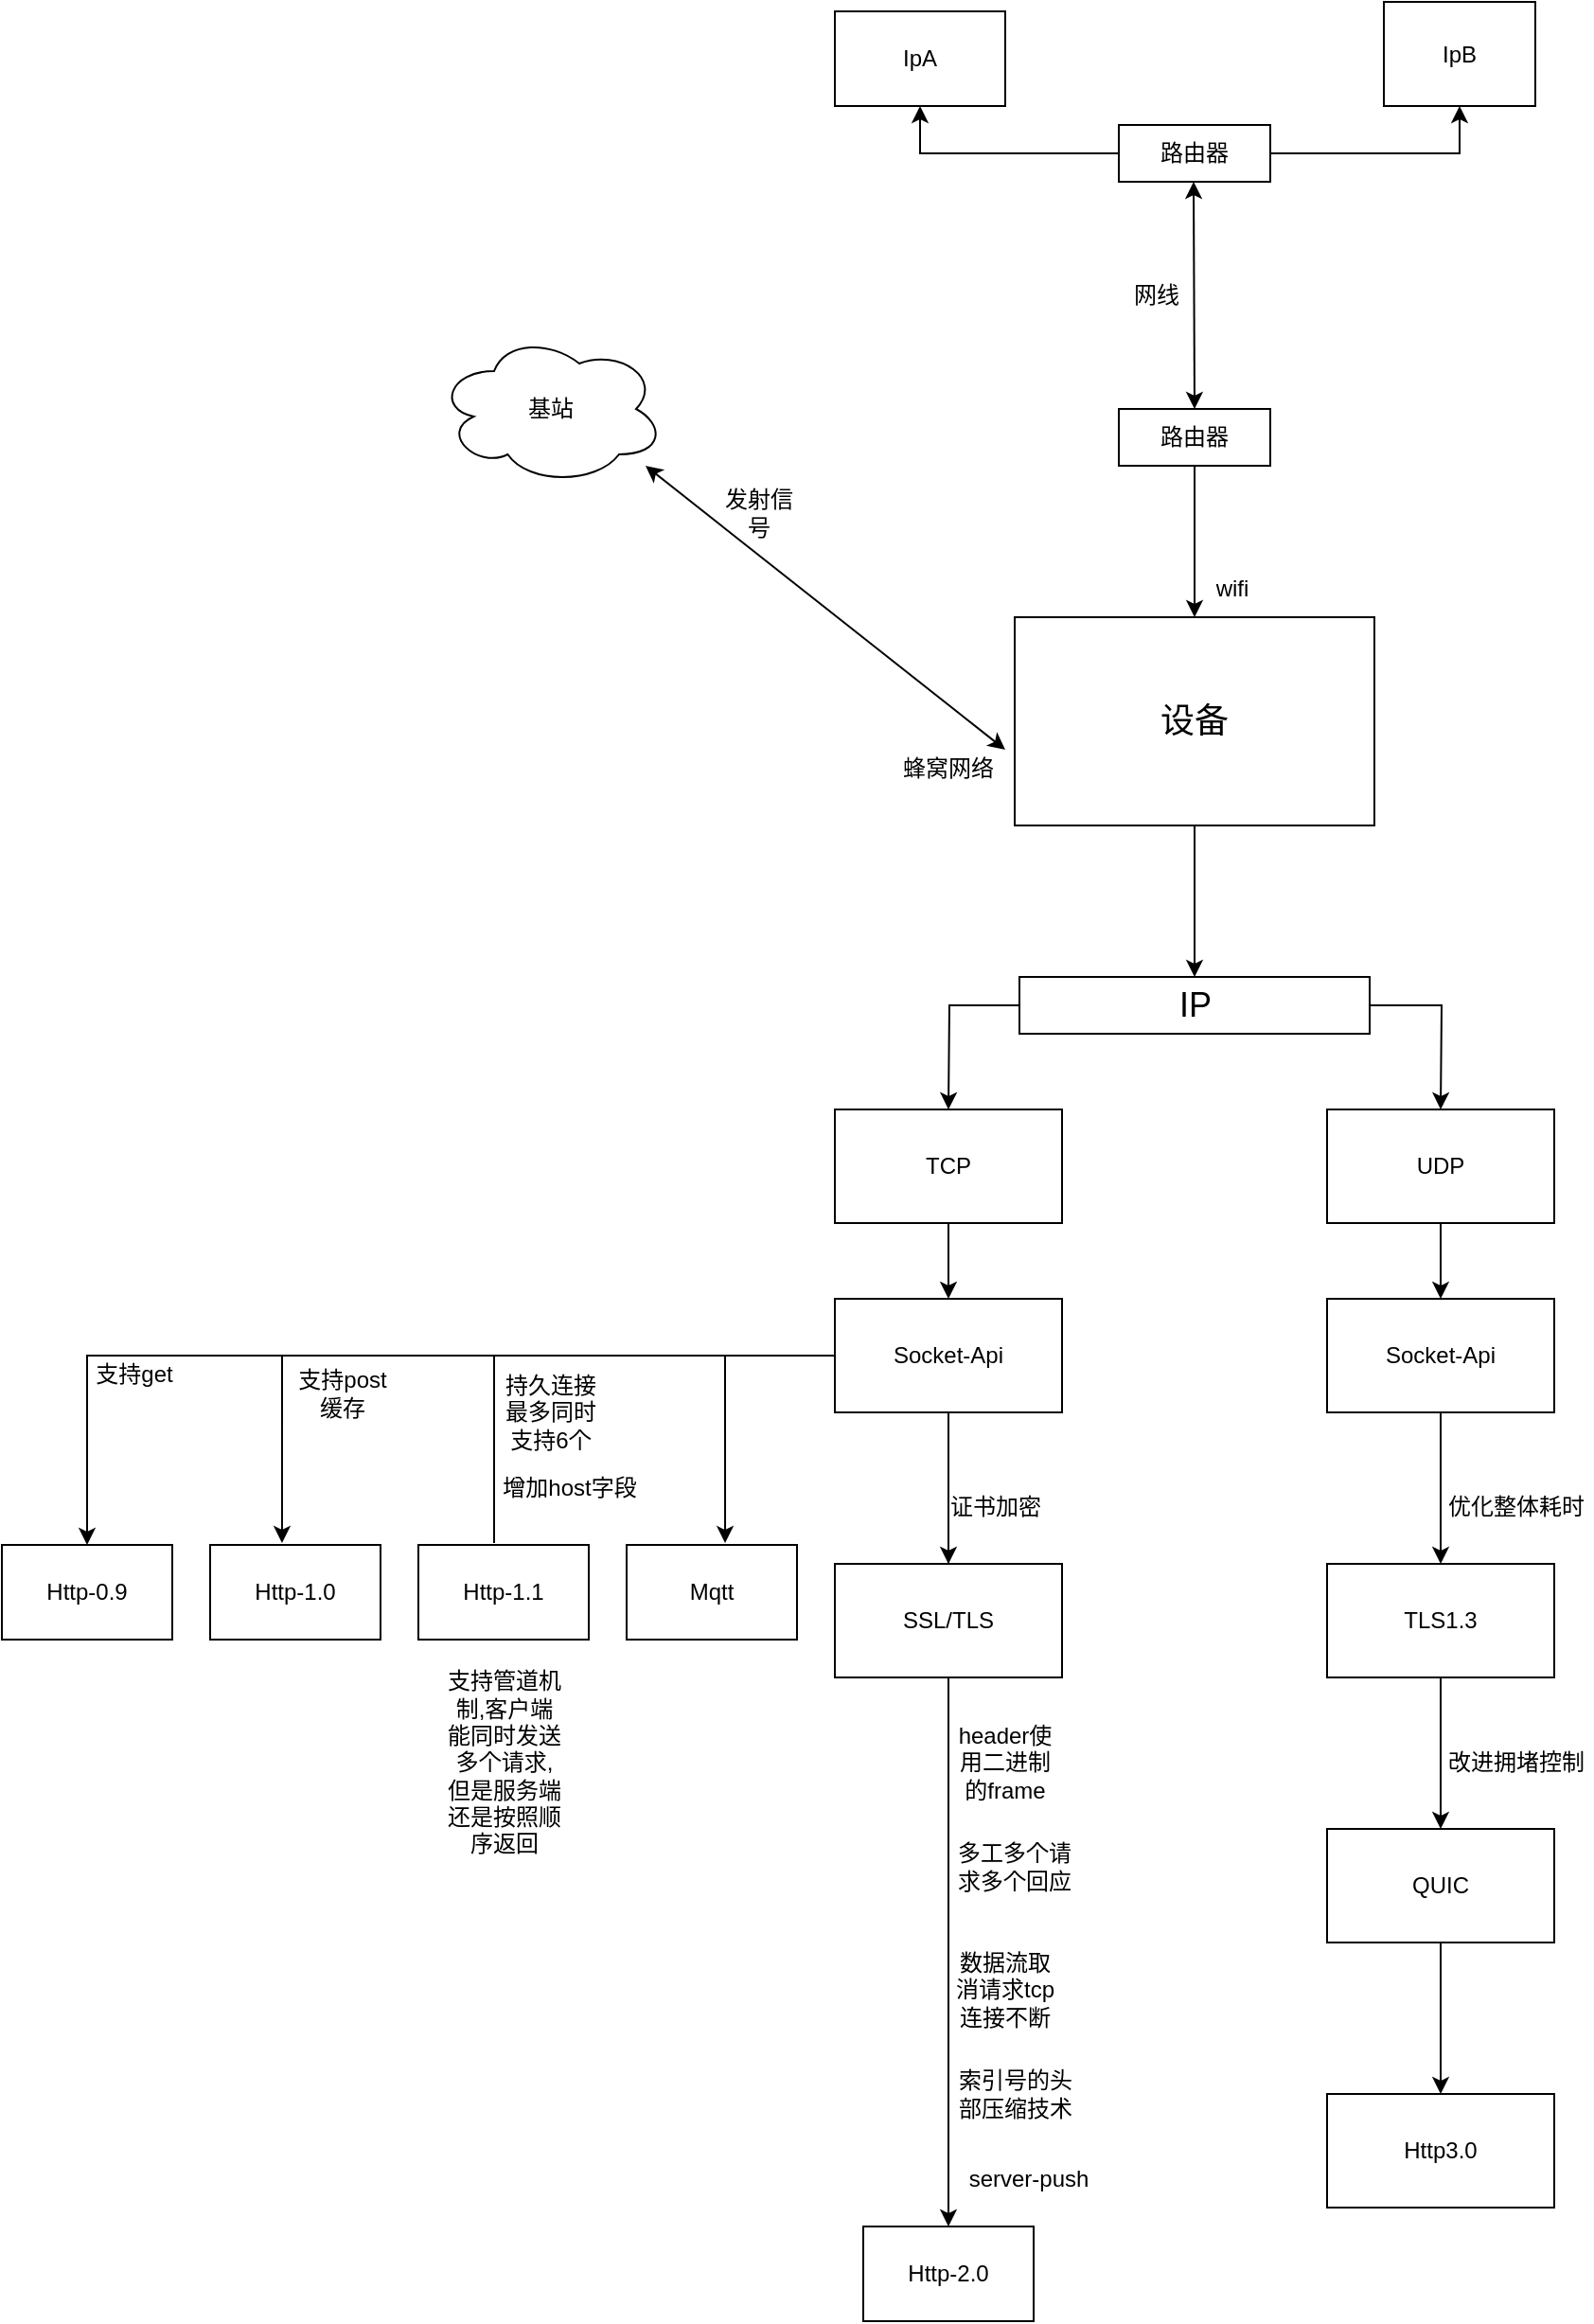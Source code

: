 <mxfile version="12.6.6" type="github">
  <diagram id="6Yw3_8N0L_zn6UBm3buK" name="Page-1">
    <mxGraphModel dx="1186" dy="619" grid="1" gridSize="10" guides="1" tooltips="1" connect="1" arrows="1" fold="1" page="1" pageScale="1" pageWidth="1654" pageHeight="2336" math="0" shadow="0">
      <root>
        <mxCell id="0"/>
        <mxCell id="1" parent="0"/>
        <mxCell id="zdA7el6iR7fUtZH1tA-k-6" style="edgeStyle=orthogonalEdgeStyle;rounded=0;orthogonalLoop=1;jettySize=auto;html=1;entryX=0.5;entryY=1;entryDx=0;entryDy=0;" parent="1" source="zdA7el6iR7fUtZH1tA-k-1" target="zdA7el6iR7fUtZH1tA-k-4" edge="1">
          <mxGeometry relative="1" as="geometry"/>
        </mxCell>
        <mxCell id="zdA7el6iR7fUtZH1tA-k-7" style="edgeStyle=orthogonalEdgeStyle;rounded=0;orthogonalLoop=1;jettySize=auto;html=1;entryX=0.5;entryY=1;entryDx=0;entryDy=0;" parent="1" source="zdA7el6iR7fUtZH1tA-k-1" target="zdA7el6iR7fUtZH1tA-k-5" edge="1">
          <mxGeometry relative="1" as="geometry"/>
        </mxCell>
        <mxCell id="zdA7el6iR7fUtZH1tA-k-1" value="路由器" style="rounded=0;whiteSpace=wrap;html=1;" parent="1" vertex="1">
          <mxGeometry x="600" y="110" width="80" height="30" as="geometry"/>
        </mxCell>
        <mxCell id="zdA7el6iR7fUtZH1tA-k-2" value="" style="endArrow=classic;startArrow=classic;html=1;" parent="1" edge="1">
          <mxGeometry width="50" height="50" relative="1" as="geometry">
            <mxPoint x="640" y="260" as="sourcePoint"/>
            <mxPoint x="639.5" y="140" as="targetPoint"/>
          </mxGeometry>
        </mxCell>
        <mxCell id="zdA7el6iR7fUtZH1tA-k-3" value="网线" style="text;html=1;strokeColor=none;fillColor=none;align=center;verticalAlign=middle;whiteSpace=wrap;rounded=0;" parent="1" vertex="1">
          <mxGeometry x="600" y="190" width="40" height="20" as="geometry"/>
        </mxCell>
        <mxCell id="zdA7el6iR7fUtZH1tA-k-4" value="IpA" style="rounded=0;whiteSpace=wrap;html=1;" parent="1" vertex="1">
          <mxGeometry x="450" y="50" width="90" height="50" as="geometry"/>
        </mxCell>
        <mxCell id="zdA7el6iR7fUtZH1tA-k-5" value="IpB" style="rounded=0;whiteSpace=wrap;html=1;" parent="1" vertex="1">
          <mxGeometry x="740" y="45" width="80" height="55" as="geometry"/>
        </mxCell>
        <mxCell id="zdA7el6iR7fUtZH1tA-k-12" value="" style="edgeStyle=orthogonalEdgeStyle;rounded=0;orthogonalLoop=1;jettySize=auto;html=1;" parent="1" source="zdA7el6iR7fUtZH1tA-k-8" edge="1">
          <mxGeometry relative="1" as="geometry">
            <mxPoint x="640" y="370" as="targetPoint"/>
          </mxGeometry>
        </mxCell>
        <mxCell id="zdA7el6iR7fUtZH1tA-k-8" value="路由器" style="rounded=0;whiteSpace=wrap;html=1;" parent="1" vertex="1">
          <mxGeometry x="600" y="260" width="80" height="30" as="geometry"/>
        </mxCell>
        <mxCell id="u23m-r9TK8jgyLL94RrK-2" value="" style="edgeStyle=orthogonalEdgeStyle;rounded=0;orthogonalLoop=1;jettySize=auto;html=1;" edge="1" parent="1" source="zdA7el6iR7fUtZH1tA-k-9" target="u23m-r9TK8jgyLL94RrK-1">
          <mxGeometry relative="1" as="geometry"/>
        </mxCell>
        <mxCell id="zdA7el6iR7fUtZH1tA-k-9" value="&lt;font style=&quot;font-size: 18px&quot;&gt;设备&lt;/font&gt;" style="rounded=0;whiteSpace=wrap;html=1;" parent="1" vertex="1">
          <mxGeometry x="545" y="370" width="190" height="110" as="geometry"/>
        </mxCell>
        <mxCell id="u23m-r9TK8jgyLL94RrK-5" style="edgeStyle=orthogonalEdgeStyle;rounded=0;orthogonalLoop=1;jettySize=auto;html=1;" edge="1" parent="1" source="u23m-r9TK8jgyLL94RrK-1">
          <mxGeometry relative="1" as="geometry">
            <mxPoint x="510" y="630" as="targetPoint"/>
          </mxGeometry>
        </mxCell>
        <mxCell id="u23m-r9TK8jgyLL94RrK-6" style="edgeStyle=orthogonalEdgeStyle;rounded=0;orthogonalLoop=1;jettySize=auto;html=1;" edge="1" parent="1" source="u23m-r9TK8jgyLL94RrK-1">
          <mxGeometry relative="1" as="geometry">
            <mxPoint x="770" y="630" as="targetPoint"/>
          </mxGeometry>
        </mxCell>
        <mxCell id="u23m-r9TK8jgyLL94RrK-1" value="&lt;font style=&quot;font-size: 18px&quot;&gt;IP&lt;/font&gt;" style="rounded=0;whiteSpace=wrap;html=1;" vertex="1" parent="1">
          <mxGeometry x="547.5" y="560" width="185" height="30" as="geometry"/>
        </mxCell>
        <mxCell id="zdA7el6iR7fUtZH1tA-k-14" value="wifi" style="text;html=1;strokeColor=none;fillColor=none;align=center;verticalAlign=middle;whiteSpace=wrap;rounded=0;" parent="1" vertex="1">
          <mxGeometry x="630" y="340" width="60" height="30" as="geometry"/>
        </mxCell>
        <mxCell id="zdA7el6iR7fUtZH1tA-k-17" value="基站" style="ellipse;shape=cloud;whiteSpace=wrap;html=1;" parent="1" vertex="1">
          <mxGeometry x="240" y="220" width="120" height="80" as="geometry"/>
        </mxCell>
        <mxCell id="zdA7el6iR7fUtZH1tA-k-18" value="" style="endArrow=classic;startArrow=classic;html=1;" parent="1" edge="1">
          <mxGeometry width="50" height="50" relative="1" as="geometry">
            <mxPoint x="540" y="440" as="sourcePoint"/>
            <mxPoint x="350" y="290" as="targetPoint"/>
          </mxGeometry>
        </mxCell>
        <mxCell id="zdA7el6iR7fUtZH1tA-k-19" value="发射信号" style="text;html=1;strokeColor=none;fillColor=none;align=center;verticalAlign=middle;whiteSpace=wrap;rounded=0;" parent="1" vertex="1">
          <mxGeometry x="390" y="300" width="40" height="30" as="geometry"/>
        </mxCell>
        <mxCell id="zdA7el6iR7fUtZH1tA-k-20" value="蜂窝网络" style="text;html=1;strokeColor=none;fillColor=none;align=center;verticalAlign=middle;whiteSpace=wrap;rounded=0;" parent="1" vertex="1">
          <mxGeometry x="480" y="440" width="60" height="20" as="geometry"/>
        </mxCell>
        <mxCell id="u23m-r9TK8jgyLL94RrK-16" value="" style="edgeStyle=orthogonalEdgeStyle;rounded=0;orthogonalLoop=1;jettySize=auto;html=1;" edge="1" parent="1" source="u23m-r9TK8jgyLL94RrK-3" target="u23m-r9TK8jgyLL94RrK-15">
          <mxGeometry relative="1" as="geometry"/>
        </mxCell>
        <mxCell id="u23m-r9TK8jgyLL94RrK-3" value="TCP" style="rounded=0;whiteSpace=wrap;html=1;" vertex="1" parent="1">
          <mxGeometry x="450" y="630" width="120" height="60" as="geometry"/>
        </mxCell>
        <mxCell id="u23m-r9TK8jgyLL94RrK-19" style="edgeStyle=orthogonalEdgeStyle;rounded=0;orthogonalLoop=1;jettySize=auto;html=1;entryX=0.5;entryY=0;entryDx=0;entryDy=0;exitX=0;exitY=0.5;exitDx=0;exitDy=0;" edge="1" parent="1" source="u23m-r9TK8jgyLL94RrK-15" target="u23m-r9TK8jgyLL94RrK-11">
          <mxGeometry relative="1" as="geometry"/>
        </mxCell>
        <mxCell id="u23m-r9TK8jgyLL94RrK-22" style="edgeStyle=orthogonalEdgeStyle;rounded=0;orthogonalLoop=1;jettySize=auto;html=1;entryX=0.422;entryY=-0.02;entryDx=0;entryDy=0;entryPerimeter=0;" edge="1" parent="1" target="u23m-r9TK8jgyLL94RrK-21">
          <mxGeometry relative="1" as="geometry">
            <mxPoint x="270" y="859" as="sourcePoint"/>
            <Array as="points">
              <mxPoint x="270" y="859"/>
              <mxPoint x="270" y="760"/>
              <mxPoint x="158" y="760"/>
            </Array>
          </mxGeometry>
        </mxCell>
        <mxCell id="u23m-r9TK8jgyLL94RrK-33" style="edgeStyle=orthogonalEdgeStyle;rounded=0;orthogonalLoop=1;jettySize=auto;html=1;entryX=0.5;entryY=0;entryDx=0;entryDy=0;" edge="1" parent="1" source="u23m-r9TK8jgyLL94RrK-15" target="u23m-r9TK8jgyLL94RrK-32">
          <mxGeometry relative="1" as="geometry"/>
        </mxCell>
        <mxCell id="u23m-r9TK8jgyLL94RrK-40" value="" style="edgeStyle=orthogonalEdgeStyle;rounded=0;orthogonalLoop=1;jettySize=auto;html=1;" edge="1" parent="1" source="u23m-r9TK8jgyLL94RrK-15" target="u23m-r9TK8jgyLL94RrK-39">
          <mxGeometry relative="1" as="geometry"/>
        </mxCell>
        <mxCell id="u23m-r9TK8jgyLL94RrK-52" style="edgeStyle=orthogonalEdgeStyle;rounded=0;orthogonalLoop=1;jettySize=auto;html=1;entryX=0.578;entryY=-0.02;entryDx=0;entryDy=0;entryPerimeter=0;" edge="1" parent="1" source="u23m-r9TK8jgyLL94RrK-15" target="u23m-r9TK8jgyLL94RrK-51">
          <mxGeometry relative="1" as="geometry"/>
        </mxCell>
        <mxCell id="u23m-r9TK8jgyLL94RrK-15" value="Socket-Api" style="rounded=0;whiteSpace=wrap;html=1;" vertex="1" parent="1">
          <mxGeometry x="450" y="730" width="120" height="60" as="geometry"/>
        </mxCell>
        <mxCell id="u23m-r9TK8jgyLL94RrK-39" value="SSL/TLS" style="rounded=0;whiteSpace=wrap;html=1;" vertex="1" parent="1">
          <mxGeometry x="450" y="870" width="120" height="60" as="geometry"/>
        </mxCell>
        <mxCell id="u23m-r9TK8jgyLL94RrK-18" value="" style="edgeStyle=orthogonalEdgeStyle;rounded=0;orthogonalLoop=1;jettySize=auto;html=1;" edge="1" parent="1" source="u23m-r9TK8jgyLL94RrK-4" target="u23m-r9TK8jgyLL94RrK-17">
          <mxGeometry relative="1" as="geometry"/>
        </mxCell>
        <mxCell id="u23m-r9TK8jgyLL94RrK-4" value="UDP" style="rounded=0;whiteSpace=wrap;html=1;" vertex="1" parent="1">
          <mxGeometry x="710" y="630" width="120" height="60" as="geometry"/>
        </mxCell>
        <mxCell id="u23m-r9TK8jgyLL94RrK-43" value="" style="edgeStyle=orthogonalEdgeStyle;rounded=0;orthogonalLoop=1;jettySize=auto;html=1;" edge="1" parent="1" source="u23m-r9TK8jgyLL94RrK-17" target="u23m-r9TK8jgyLL94RrK-42">
          <mxGeometry relative="1" as="geometry"/>
        </mxCell>
        <mxCell id="u23m-r9TK8jgyLL94RrK-17" value="Socket-Api" style="rounded=0;whiteSpace=wrap;html=1;" vertex="1" parent="1">
          <mxGeometry x="710" y="730" width="120" height="60" as="geometry"/>
        </mxCell>
        <mxCell id="u23m-r9TK8jgyLL94RrK-46" value="" style="edgeStyle=orthogonalEdgeStyle;rounded=0;orthogonalLoop=1;jettySize=auto;html=1;" edge="1" parent="1" source="u23m-r9TK8jgyLL94RrK-42" target="u23m-r9TK8jgyLL94RrK-45">
          <mxGeometry relative="1" as="geometry"/>
        </mxCell>
        <mxCell id="u23m-r9TK8jgyLL94RrK-42" value="TLS1.3" style="rounded=0;whiteSpace=wrap;html=1;" vertex="1" parent="1">
          <mxGeometry x="710" y="870" width="120" height="60" as="geometry"/>
        </mxCell>
        <mxCell id="u23m-r9TK8jgyLL94RrK-49" value="" style="edgeStyle=orthogonalEdgeStyle;rounded=0;orthogonalLoop=1;jettySize=auto;html=1;" edge="1" parent="1" source="u23m-r9TK8jgyLL94RrK-45" target="u23m-r9TK8jgyLL94RrK-48">
          <mxGeometry relative="1" as="geometry"/>
        </mxCell>
        <mxCell id="u23m-r9TK8jgyLL94RrK-45" value="QUIC" style="rounded=0;whiteSpace=wrap;html=1;" vertex="1" parent="1">
          <mxGeometry x="710" y="1010" width="120" height="60" as="geometry"/>
        </mxCell>
        <mxCell id="u23m-r9TK8jgyLL94RrK-48" value="Http3.0" style="rounded=0;whiteSpace=wrap;html=1;" vertex="1" parent="1">
          <mxGeometry x="710" y="1150" width="120" height="60" as="geometry"/>
        </mxCell>
        <mxCell id="u23m-r9TK8jgyLL94RrK-11" value="Http-0.9" style="rounded=0;whiteSpace=wrap;html=1;" vertex="1" parent="1">
          <mxGeometry x="10" y="860" width="90" height="50" as="geometry"/>
        </mxCell>
        <mxCell id="u23m-r9TK8jgyLL94RrK-20" value="支持get" style="text;html=1;strokeColor=none;fillColor=none;align=center;verticalAlign=middle;whiteSpace=wrap;rounded=0;" vertex="1" parent="1">
          <mxGeometry x="50" y="760" width="60" height="20" as="geometry"/>
        </mxCell>
        <mxCell id="u23m-r9TK8jgyLL94RrK-21" value="Http-1.0" style="rounded=0;whiteSpace=wrap;html=1;" vertex="1" parent="1">
          <mxGeometry x="120" y="860" width="90" height="50" as="geometry"/>
        </mxCell>
        <mxCell id="u23m-r9TK8jgyLL94RrK-23" value="支持post&lt;br&gt;缓存" style="text;html=1;strokeColor=none;fillColor=none;align=center;verticalAlign=middle;whiteSpace=wrap;rounded=0;" vertex="1" parent="1">
          <mxGeometry x="160" y="760" width="60" height="40" as="geometry"/>
        </mxCell>
        <mxCell id="u23m-r9TK8jgyLL94RrK-24" value="Http-1.1" style="rounded=0;whiteSpace=wrap;html=1;" vertex="1" parent="1">
          <mxGeometry x="230" y="860" width="90" height="50" as="geometry"/>
        </mxCell>
        <mxCell id="u23m-r9TK8jgyLL94RrK-29" value="持久连接最多同时支持6个" style="text;html=1;strokeColor=none;fillColor=none;align=center;verticalAlign=middle;whiteSpace=wrap;rounded=0;" vertex="1" parent="1">
          <mxGeometry x="270" y="760" width="60" height="60" as="geometry"/>
        </mxCell>
        <mxCell id="u23m-r9TK8jgyLL94RrK-30" value="支持管道机制,客户端能同时发送多个请求,但是服务端还是按照顺序返回" style="text;html=1;strokeColor=none;fillColor=none;align=center;verticalAlign=middle;whiteSpace=wrap;rounded=0;" vertex="1" parent="1">
          <mxGeometry x="242.5" y="910" width="65" height="130" as="geometry"/>
        </mxCell>
        <mxCell id="u23m-r9TK8jgyLL94RrK-31" value="增加host字段" style="text;html=1;strokeColor=none;fillColor=none;align=center;verticalAlign=middle;whiteSpace=wrap;rounded=0;" vertex="1" parent="1">
          <mxGeometry x="270" y="820" width="80" height="20" as="geometry"/>
        </mxCell>
        <mxCell id="u23m-r9TK8jgyLL94RrK-32" value="Http-2.0" style="rounded=0;whiteSpace=wrap;html=1;" vertex="1" parent="1">
          <mxGeometry x="465" y="1220" width="90" height="50" as="geometry"/>
        </mxCell>
        <mxCell id="u23m-r9TK8jgyLL94RrK-34" value="header使用二进制的frame" style="text;html=1;strokeColor=none;fillColor=none;align=center;verticalAlign=middle;whiteSpace=wrap;rounded=0;" vertex="1" parent="1">
          <mxGeometry x="510" y="950" width="60" height="50" as="geometry"/>
        </mxCell>
        <mxCell id="u23m-r9TK8jgyLL94RrK-35" value="多工多个请求多个回应" style="text;html=1;strokeColor=none;fillColor=none;align=center;verticalAlign=middle;whiteSpace=wrap;rounded=0;" vertex="1" parent="1">
          <mxGeometry x="510" y="1010" width="70" height="40" as="geometry"/>
        </mxCell>
        <mxCell id="u23m-r9TK8jgyLL94RrK-36" value="数据流取消请求tcp连接不断" style="text;html=1;strokeColor=none;fillColor=none;align=center;verticalAlign=middle;whiteSpace=wrap;rounded=0;" vertex="1" parent="1">
          <mxGeometry x="510" y="1070" width="60" height="50" as="geometry"/>
        </mxCell>
        <mxCell id="u23m-r9TK8jgyLL94RrK-37" value="server-push" style="text;html=1;strokeColor=none;fillColor=none;align=center;verticalAlign=middle;whiteSpace=wrap;rounded=0;" vertex="1" parent="1">
          <mxGeometry x="505" y="1180" width="95" height="30" as="geometry"/>
        </mxCell>
        <mxCell id="u23m-r9TK8jgyLL94RrK-38" value="索引号的头部压缩技术" style="text;html=1;strokeColor=none;fillColor=none;align=center;verticalAlign=middle;whiteSpace=wrap;rounded=0;" vertex="1" parent="1">
          <mxGeometry x="512.5" y="1140" width="65" height="20" as="geometry"/>
        </mxCell>
        <mxCell id="u23m-r9TK8jgyLL94RrK-41" value="证书加密" style="text;html=1;strokeColor=none;fillColor=none;align=center;verticalAlign=middle;whiteSpace=wrap;rounded=0;" vertex="1" parent="1">
          <mxGeometry x="505" y="820" width="60" height="40" as="geometry"/>
        </mxCell>
        <mxCell id="u23m-r9TK8jgyLL94RrK-44" value="优化整体耗时" style="text;html=1;strokeColor=none;fillColor=none;align=center;verticalAlign=middle;whiteSpace=wrap;rounded=0;" vertex="1" parent="1">
          <mxGeometry x="770" y="825" width="80" height="30" as="geometry"/>
        </mxCell>
        <mxCell id="u23m-r9TK8jgyLL94RrK-47" value="改进拥堵控制" style="text;html=1;strokeColor=none;fillColor=none;align=center;verticalAlign=middle;whiteSpace=wrap;rounded=0;" vertex="1" parent="1">
          <mxGeometry x="770" y="960" width="80" height="30" as="geometry"/>
        </mxCell>
        <mxCell id="u23m-r9TK8jgyLL94RrK-51" value="Mqtt" style="rounded=0;whiteSpace=wrap;html=1;" vertex="1" parent="1">
          <mxGeometry x="340" y="860" width="90" height="50" as="geometry"/>
        </mxCell>
      </root>
    </mxGraphModel>
  </diagram>
</mxfile>
